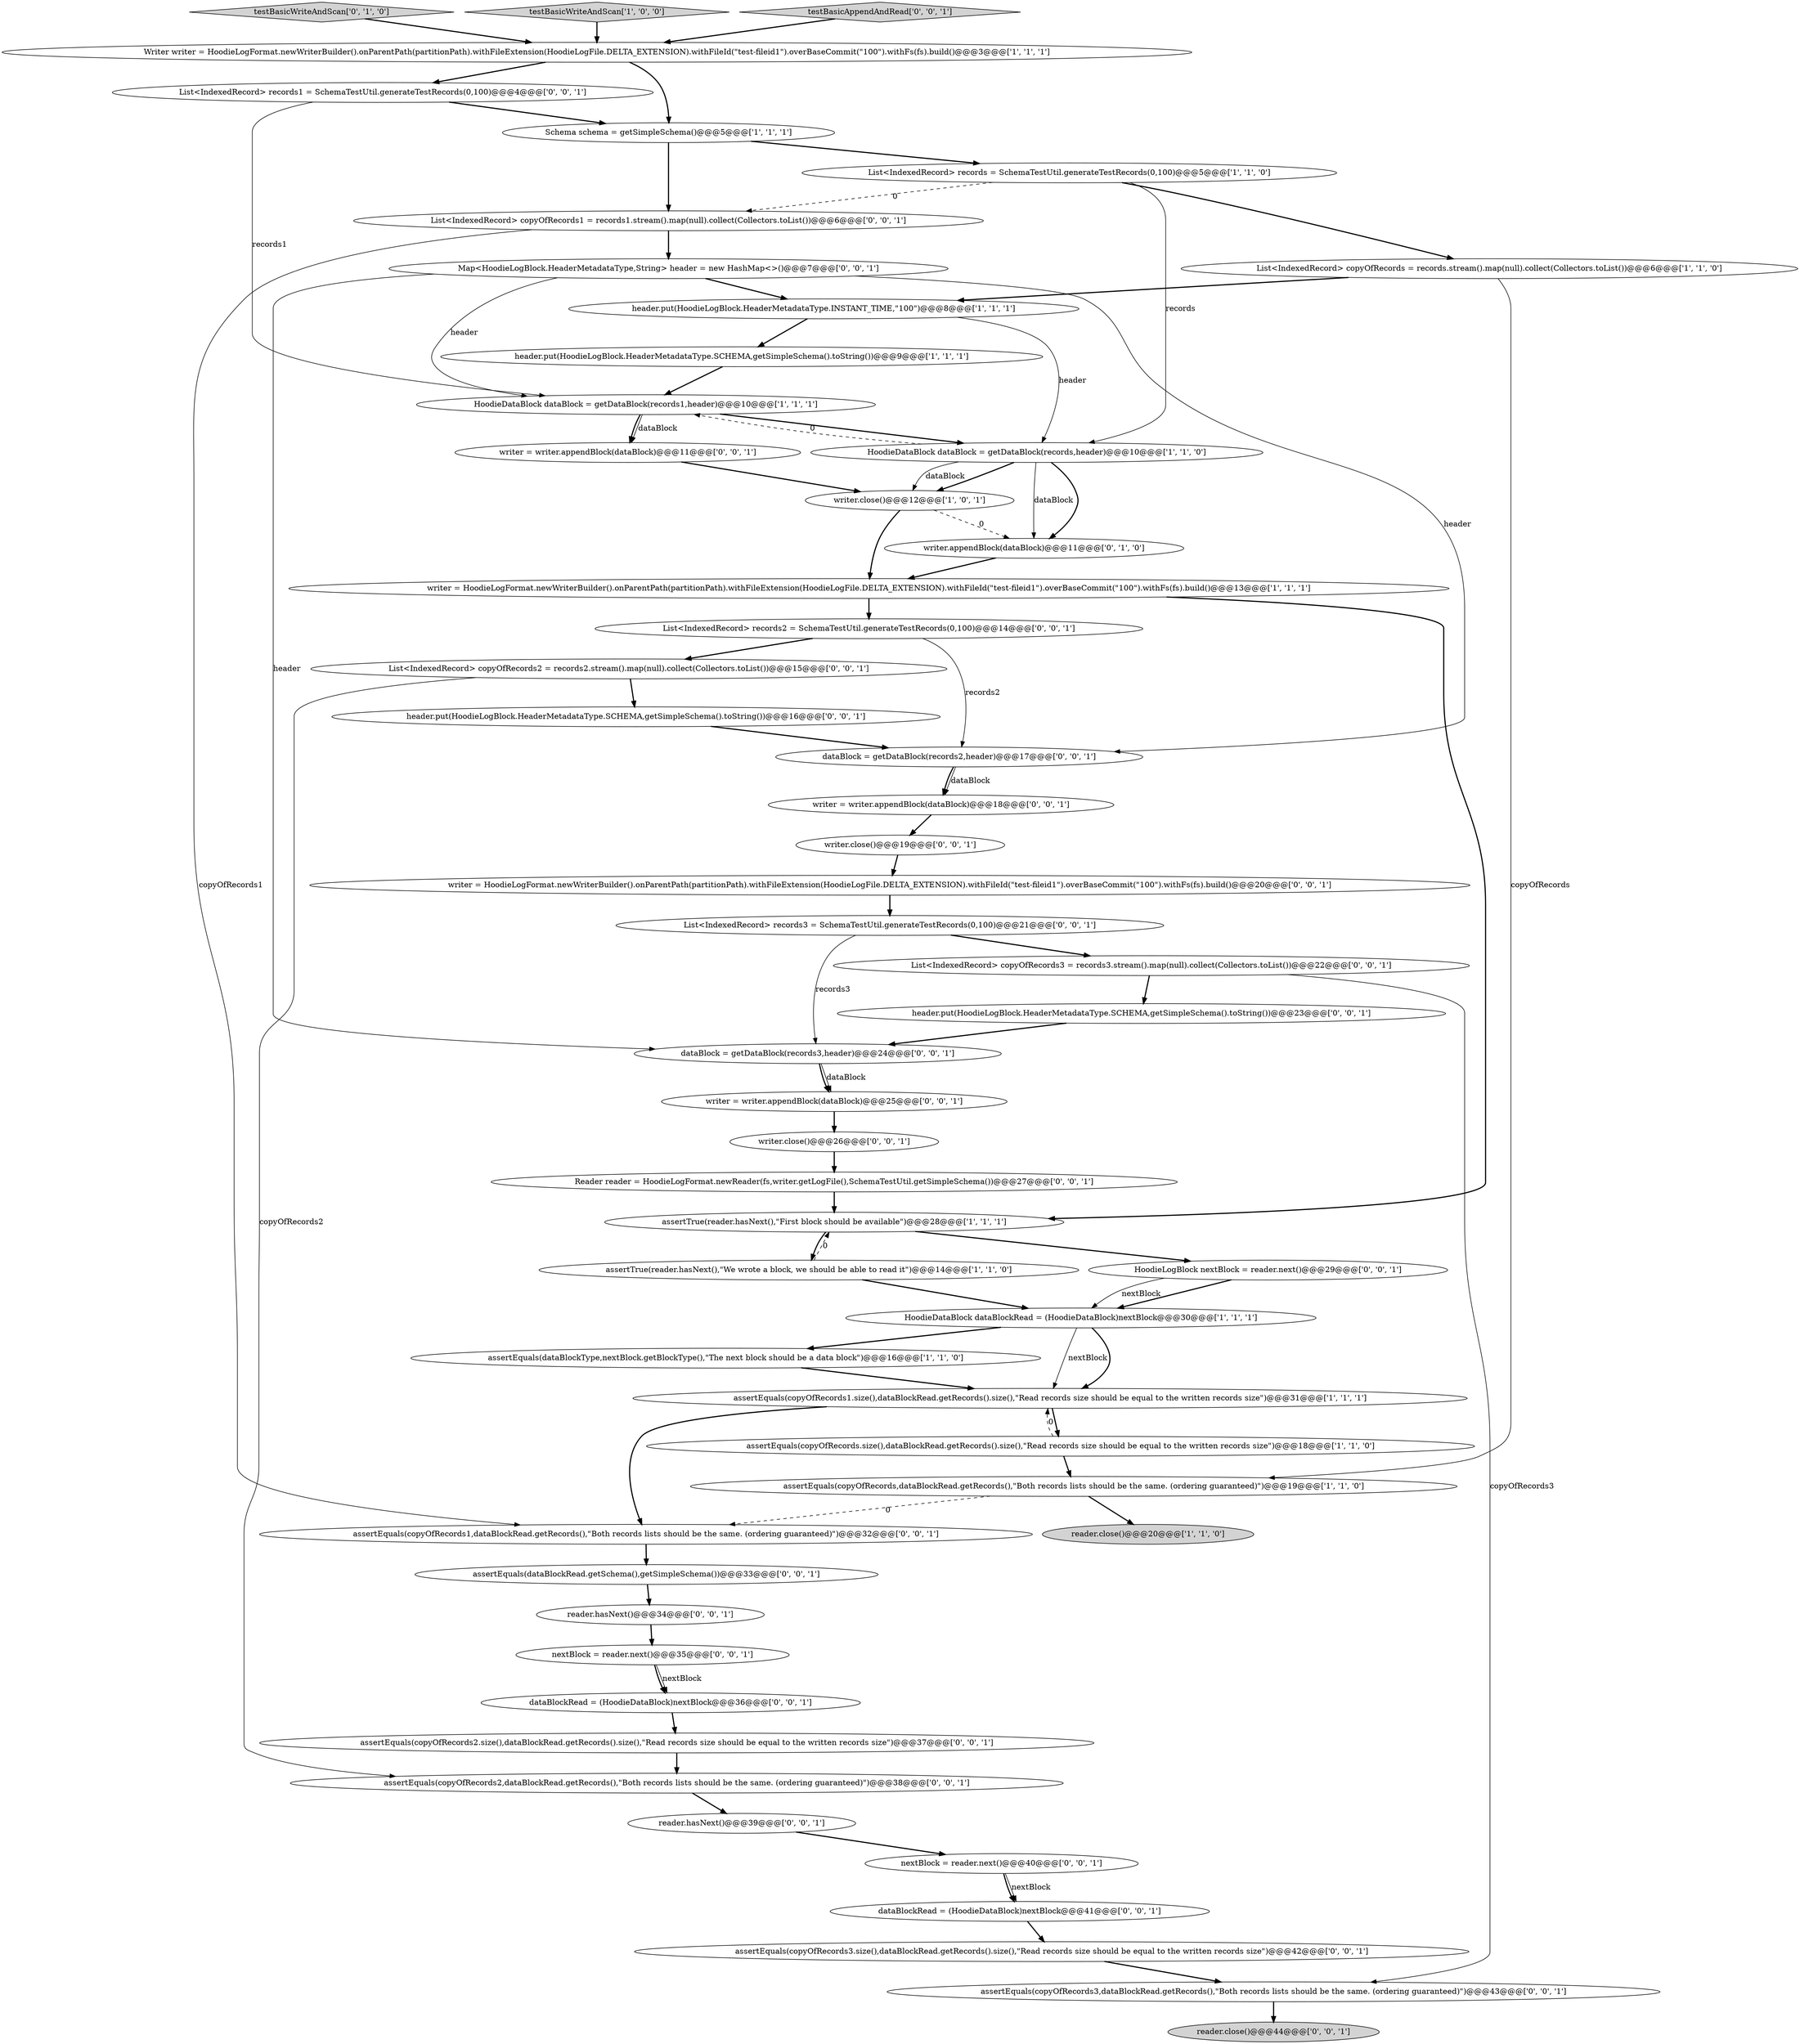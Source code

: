 digraph {
43 [style = filled, label = "assertEquals(dataBlockRead.getSchema(),getSimpleSchema())@@@33@@@['0', '0', '1']", fillcolor = white, shape = ellipse image = "AAA0AAABBB3BBB"];
19 [style = filled, label = "testBasicWriteAndScan['0', '1', '0']", fillcolor = lightgray, shape = diamond image = "AAA0AAABBB2BBB"];
51 [style = filled, label = "writer.close()@@@26@@@['0', '0', '1']", fillcolor = white, shape = ellipse image = "AAA0AAABBB3BBB"];
36 [style = filled, label = "reader.hasNext()@@@34@@@['0', '0', '1']", fillcolor = white, shape = ellipse image = "AAA0AAABBB3BBB"];
0 [style = filled, label = "writer.close()@@@12@@@['1', '0', '1']", fillcolor = white, shape = ellipse image = "AAA0AAABBB1BBB"];
1 [style = filled, label = "HoodieDataBlock dataBlockRead = (HoodieDataBlock)nextBlock@@@30@@@['1', '1', '1']", fillcolor = white, shape = ellipse image = "AAA0AAABBB1BBB"];
17 [style = filled, label = "writer = HoodieLogFormat.newWriterBuilder().onParentPath(partitionPath).withFileExtension(HoodieLogFile.DELTA_EXTENSION).withFileId(\"test-fileid1\").overBaseCommit(\"100\").withFs(fs).build()@@@13@@@['1', '1', '1']", fillcolor = white, shape = ellipse image = "AAA0AAABBB1BBB"];
30 [style = filled, label = "assertEquals(copyOfRecords3.size(),dataBlockRead.getRecords().size(),\"Read records size should be equal to the written records size\")@@@42@@@['0', '0', '1']", fillcolor = white, shape = ellipse image = "AAA0AAABBB3BBB"];
29 [style = filled, label = "List<IndexedRecord> records1 = SchemaTestUtil.generateTestRecords(0,100)@@@4@@@['0', '0', '1']", fillcolor = white, shape = ellipse image = "AAA0AAABBB3BBB"];
8 [style = filled, label = "assertEquals(dataBlockType,nextBlock.getBlockType(),\"The next block should be a data block\")@@@16@@@['1', '1', '0']", fillcolor = white, shape = ellipse image = "AAA0AAABBB1BBB"];
22 [style = filled, label = "writer = writer.appendBlock(dataBlock)@@@11@@@['0', '0', '1']", fillcolor = white, shape = ellipse image = "AAA0AAABBB3BBB"];
53 [style = filled, label = "List<IndexedRecord> copyOfRecords2 = records2.stream().map(null).collect(Collectors.toList())@@@15@@@['0', '0', '1']", fillcolor = white, shape = ellipse image = "AAA0AAABBB3BBB"];
5 [style = filled, label = "reader.close()@@@20@@@['1', '1', '0']", fillcolor = lightgray, shape = ellipse image = "AAA0AAABBB1BBB"];
39 [style = filled, label = "List<IndexedRecord> copyOfRecords3 = records3.stream().map(null).collect(Collectors.toList())@@@22@@@['0', '0', '1']", fillcolor = white, shape = ellipse image = "AAA0AAABBB3BBB"];
14 [style = filled, label = "assertEquals(copyOfRecords.size(),dataBlockRead.getRecords().size(),\"Read records size should be equal to the written records size\")@@@18@@@['1', '1', '0']", fillcolor = white, shape = ellipse image = "AAA0AAABBB1BBB"];
33 [style = filled, label = "assertEquals(copyOfRecords2,dataBlockRead.getRecords(),\"Both records lists should be the same. (ordering guaranteed)\")@@@38@@@['0', '0', '1']", fillcolor = white, shape = ellipse image = "AAA0AAABBB3BBB"];
24 [style = filled, label = "dataBlock = getDataBlock(records3,header)@@@24@@@['0', '0', '1']", fillcolor = white, shape = ellipse image = "AAA0AAABBB3BBB"];
23 [style = filled, label = "writer = writer.appendBlock(dataBlock)@@@18@@@['0', '0', '1']", fillcolor = white, shape = ellipse image = "AAA0AAABBB3BBB"];
40 [style = filled, label = "reader.close()@@@44@@@['0', '0', '1']", fillcolor = lightgray, shape = ellipse image = "AAA0AAABBB3BBB"];
47 [style = filled, label = "dataBlockRead = (HoodieDataBlock)nextBlock@@@36@@@['0', '0', '1']", fillcolor = white, shape = ellipse image = "AAA0AAABBB3BBB"];
52 [style = filled, label = "HoodieLogBlock nextBlock = reader.next()@@@29@@@['0', '0', '1']", fillcolor = white, shape = ellipse image = "AAA0AAABBB3BBB"];
26 [style = filled, label = "dataBlock = getDataBlock(records2,header)@@@17@@@['0', '0', '1']", fillcolor = white, shape = ellipse image = "AAA0AAABBB3BBB"];
25 [style = filled, label = "Reader reader = HoodieLogFormat.newReader(fs,writer.getLogFile(),SchemaTestUtil.getSimpleSchema())@@@27@@@['0', '0', '1']", fillcolor = white, shape = ellipse image = "AAA0AAABBB3BBB"];
4 [style = filled, label = "Writer writer = HoodieLogFormat.newWriterBuilder().onParentPath(partitionPath).withFileExtension(HoodieLogFile.DELTA_EXTENSION).withFileId(\"test-fileid1\").overBaseCommit(\"100\").withFs(fs).build()@@@3@@@['1', '1', '1']", fillcolor = white, shape = ellipse image = "AAA0AAABBB1BBB"];
2 [style = filled, label = "testBasicWriteAndScan['1', '0', '0']", fillcolor = lightgray, shape = diamond image = "AAA0AAABBB1BBB"];
49 [style = filled, label = "writer = HoodieLogFormat.newWriterBuilder().onParentPath(partitionPath).withFileExtension(HoodieLogFile.DELTA_EXTENSION).withFileId(\"test-fileid1\").overBaseCommit(\"100\").withFs(fs).build()@@@20@@@['0', '0', '1']", fillcolor = white, shape = ellipse image = "AAA0AAABBB3BBB"];
12 [style = filled, label = "assertEquals(copyOfRecords,dataBlockRead.getRecords(),\"Both records lists should be the same. (ordering guaranteed)\")@@@19@@@['1', '1', '0']", fillcolor = white, shape = ellipse image = "AAA0AAABBB1BBB"];
18 [style = filled, label = "HoodieDataBlock dataBlock = getDataBlock(records1,header)@@@10@@@['1', '1', '1']", fillcolor = white, shape = ellipse image = "AAA0AAABBB1BBB"];
34 [style = filled, label = "testBasicAppendAndRead['0', '0', '1']", fillcolor = lightgray, shape = diamond image = "AAA0AAABBB3BBB"];
41 [style = filled, label = "header.put(HoodieLogBlock.HeaderMetadataType.SCHEMA,getSimpleSchema().toString())@@@23@@@['0', '0', '1']", fillcolor = white, shape = ellipse image = "AAA0AAABBB3BBB"];
11 [style = filled, label = "List<IndexedRecord> copyOfRecords = records.stream().map(null).collect(Collectors.toList())@@@6@@@['1', '1', '0']", fillcolor = white, shape = ellipse image = "AAA0AAABBB1BBB"];
44 [style = filled, label = "dataBlockRead = (HoodieDataBlock)nextBlock@@@41@@@['0', '0', '1']", fillcolor = white, shape = ellipse image = "AAA0AAABBB3BBB"];
21 [style = filled, label = "Map<HoodieLogBlock.HeaderMetadataType,String> header = new HashMap<>()@@@7@@@['0', '0', '1']", fillcolor = white, shape = ellipse image = "AAA0AAABBB3BBB"];
37 [style = filled, label = "nextBlock = reader.next()@@@35@@@['0', '0', '1']", fillcolor = white, shape = ellipse image = "AAA0AAABBB3BBB"];
27 [style = filled, label = "header.put(HoodieLogBlock.HeaderMetadataType.SCHEMA,getSimpleSchema().toString())@@@16@@@['0', '0', '1']", fillcolor = white, shape = ellipse image = "AAA0AAABBB3BBB"];
3 [style = filled, label = "assertEquals(copyOfRecords1.size(),dataBlockRead.getRecords().size(),\"Read records size should be equal to the written records size\")@@@31@@@['1', '1', '1']", fillcolor = white, shape = ellipse image = "AAA0AAABBB1BBB"];
16 [style = filled, label = "List<IndexedRecord> records = SchemaTestUtil.generateTestRecords(0,100)@@@5@@@['1', '1', '0']", fillcolor = white, shape = ellipse image = "AAA0AAABBB1BBB"];
10 [style = filled, label = "header.put(HoodieLogBlock.HeaderMetadataType.SCHEMA,getSimpleSchema().toString())@@@9@@@['1', '1', '1']", fillcolor = white, shape = ellipse image = "AAA0AAABBB1BBB"];
28 [style = filled, label = "nextBlock = reader.next()@@@40@@@['0', '0', '1']", fillcolor = white, shape = ellipse image = "AAA0AAABBB3BBB"];
32 [style = filled, label = "assertEquals(copyOfRecords3,dataBlockRead.getRecords(),\"Both records lists should be the same. (ordering guaranteed)\")@@@43@@@['0', '0', '1']", fillcolor = white, shape = ellipse image = "AAA0AAABBB3BBB"];
7 [style = filled, label = "header.put(HoodieLogBlock.HeaderMetadataType.INSTANT_TIME,\"100\")@@@8@@@['1', '1', '1']", fillcolor = white, shape = ellipse image = "AAA0AAABBB1BBB"];
45 [style = filled, label = "writer.close()@@@19@@@['0', '0', '1']", fillcolor = white, shape = ellipse image = "AAA0AAABBB3BBB"];
38 [style = filled, label = "assertEquals(copyOfRecords2.size(),dataBlockRead.getRecords().size(),\"Read records size should be equal to the written records size\")@@@37@@@['0', '0', '1']", fillcolor = white, shape = ellipse image = "AAA0AAABBB3BBB"];
9 [style = filled, label = "HoodieDataBlock dataBlock = getDataBlock(records,header)@@@10@@@['1', '1', '0']", fillcolor = white, shape = ellipse image = "AAA0AAABBB1BBB"];
46 [style = filled, label = "List<IndexedRecord> records3 = SchemaTestUtil.generateTestRecords(0,100)@@@21@@@['0', '0', '1']", fillcolor = white, shape = ellipse image = "AAA0AAABBB3BBB"];
50 [style = filled, label = "assertEquals(copyOfRecords1,dataBlockRead.getRecords(),\"Both records lists should be the same. (ordering guaranteed)\")@@@32@@@['0', '0', '1']", fillcolor = white, shape = ellipse image = "AAA0AAABBB3BBB"];
31 [style = filled, label = "List<IndexedRecord> copyOfRecords1 = records1.stream().map(null).collect(Collectors.toList())@@@6@@@['0', '0', '1']", fillcolor = white, shape = ellipse image = "AAA0AAABBB3BBB"];
20 [style = filled, label = "writer.appendBlock(dataBlock)@@@11@@@['0', '1', '0']", fillcolor = white, shape = ellipse image = "AAA1AAABBB2BBB"];
48 [style = filled, label = "List<IndexedRecord> records2 = SchemaTestUtil.generateTestRecords(0,100)@@@14@@@['0', '0', '1']", fillcolor = white, shape = ellipse image = "AAA0AAABBB3BBB"];
42 [style = filled, label = "writer = writer.appendBlock(dataBlock)@@@25@@@['0', '0', '1']", fillcolor = white, shape = ellipse image = "AAA0AAABBB3BBB"];
6 [style = filled, label = "assertTrue(reader.hasNext(),\"First block should be available\")@@@28@@@['1', '1', '1']", fillcolor = white, shape = ellipse image = "AAA0AAABBB1BBB"];
35 [style = filled, label = "reader.hasNext()@@@39@@@['0', '0', '1']", fillcolor = white, shape = ellipse image = "AAA0AAABBB3BBB"];
15 [style = filled, label = "Schema schema = getSimpleSchema()@@@5@@@['1', '1', '1']", fillcolor = white, shape = ellipse image = "AAA0AAABBB1BBB"];
13 [style = filled, label = "assertTrue(reader.hasNext(),\"We wrote a block, we should be able to read it\")@@@14@@@['1', '1', '0']", fillcolor = white, shape = ellipse image = "AAA0AAABBB1BBB"];
12->50 [style = dashed, label="0"];
2->4 [style = bold, label=""];
46->24 [style = solid, label="records3"];
53->33 [style = solid, label="copyOfRecords2"];
26->23 [style = solid, label="dataBlock"];
0->20 [style = dashed, label="0"];
10->18 [style = bold, label=""];
39->41 [style = bold, label=""];
34->4 [style = bold, label=""];
44->30 [style = bold, label=""];
15->16 [style = bold, label=""];
18->22 [style = solid, label="dataBlock"];
13->1 [style = bold, label=""];
20->17 [style = bold, label=""];
26->23 [style = bold, label=""];
3->50 [style = bold, label=""];
31->21 [style = bold, label=""];
11->12 [style = solid, label="copyOfRecords"];
53->27 [style = bold, label=""];
50->43 [style = bold, label=""];
3->14 [style = bold, label=""];
41->24 [style = bold, label=""];
9->20 [style = bold, label=""];
1->8 [style = bold, label=""];
7->9 [style = solid, label="header"];
15->31 [style = bold, label=""];
14->3 [style = dashed, label="0"];
35->28 [style = bold, label=""];
8->3 [style = bold, label=""];
29->18 [style = solid, label="records1"];
33->35 [style = bold, label=""];
46->39 [style = bold, label=""];
31->50 [style = solid, label="copyOfRecords1"];
17->6 [style = bold, label=""];
27->26 [style = bold, label=""];
47->38 [style = bold, label=""];
0->17 [style = bold, label=""];
38->33 [style = bold, label=""];
24->42 [style = solid, label="dataBlock"];
17->48 [style = bold, label=""];
48->53 [style = bold, label=""];
13->6 [style = dashed, label="0"];
16->31 [style = dashed, label="0"];
48->26 [style = solid, label="records2"];
32->40 [style = bold, label=""];
23->45 [style = bold, label=""];
21->26 [style = solid, label="header"];
18->22 [style = bold, label=""];
22->0 [style = bold, label=""];
52->1 [style = bold, label=""];
28->44 [style = bold, label=""];
14->12 [style = bold, label=""];
24->42 [style = bold, label=""];
9->0 [style = bold, label=""];
16->9 [style = solid, label="records"];
1->3 [style = solid, label="nextBlock"];
9->20 [style = solid, label="dataBlock"];
37->47 [style = solid, label="nextBlock"];
18->9 [style = bold, label=""];
30->32 [style = bold, label=""];
21->7 [style = bold, label=""];
19->4 [style = bold, label=""];
43->36 [style = bold, label=""];
37->47 [style = bold, label=""];
16->11 [style = bold, label=""];
25->6 [style = bold, label=""];
9->18 [style = dashed, label="0"];
28->44 [style = solid, label="nextBlock"];
42->51 [style = bold, label=""];
36->37 [style = bold, label=""];
52->1 [style = solid, label="nextBlock"];
51->25 [style = bold, label=""];
7->10 [style = bold, label=""];
6->13 [style = bold, label=""];
21->18 [style = solid, label="header"];
45->49 [style = bold, label=""];
9->0 [style = solid, label="dataBlock"];
11->7 [style = bold, label=""];
12->5 [style = bold, label=""];
6->52 [style = bold, label=""];
1->3 [style = bold, label=""];
29->15 [style = bold, label=""];
49->46 [style = bold, label=""];
4->15 [style = bold, label=""];
4->29 [style = bold, label=""];
21->24 [style = solid, label="header"];
39->32 [style = solid, label="copyOfRecords3"];
}

